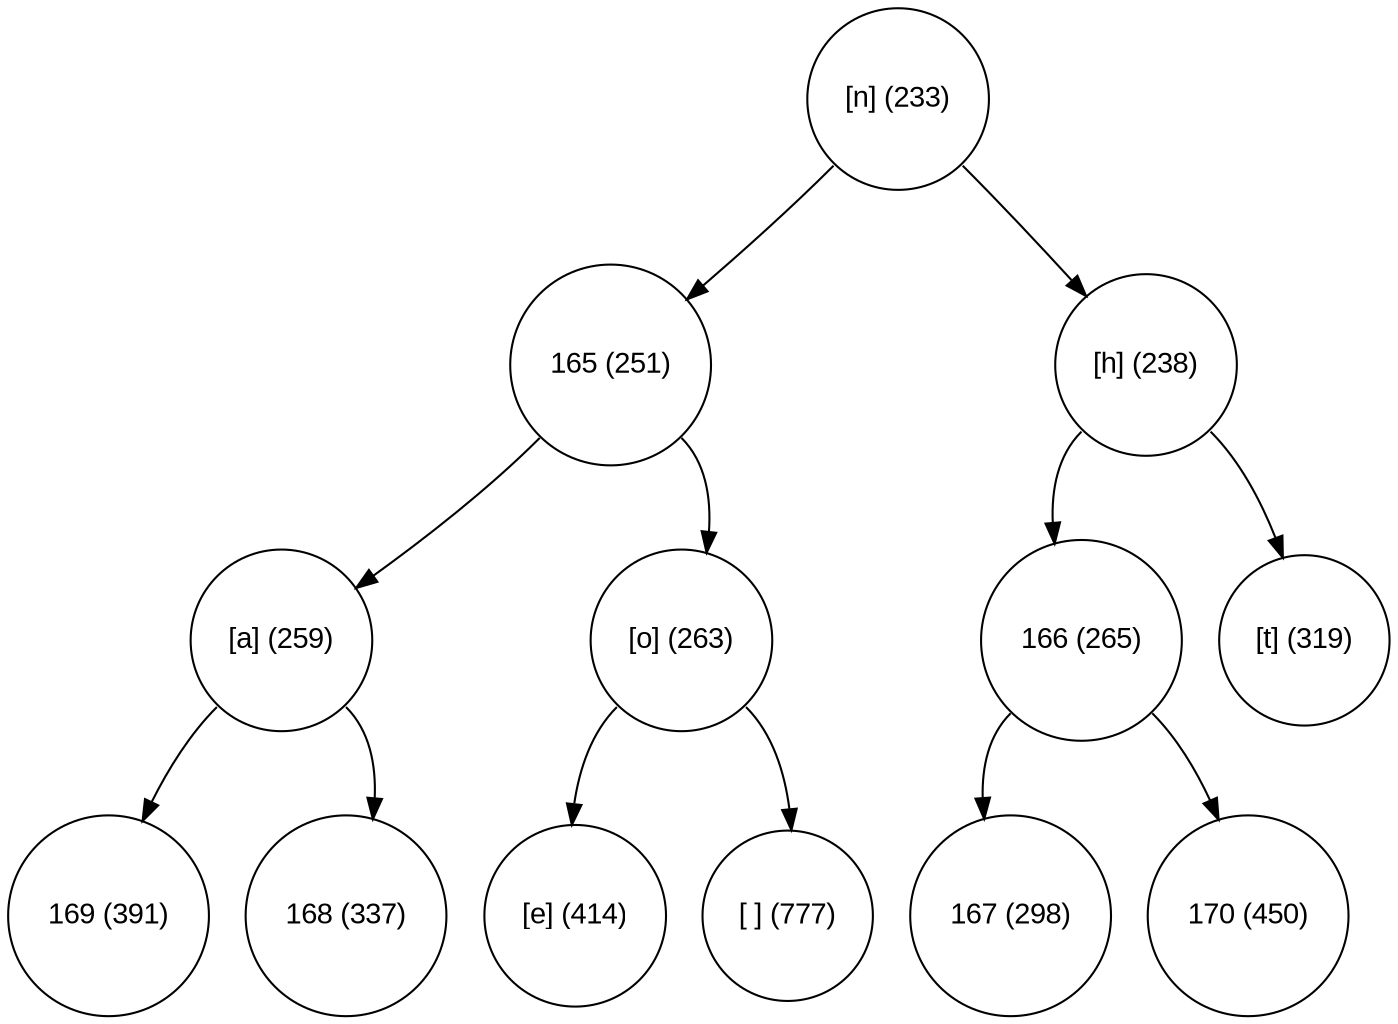 digraph move_up {
	node [fontname="Arial", shape="circle", width=0.5]; 

	0 [label = "[n] (233)"];
	0:sw -> 1;
	1 [label = "165 (251)"];
	1:sw -> 3;
	3 [label = "[a] (259)"];
	3:sw -> 7;
	7 [label = "169 (391)"];
	3:se -> 8;
	8 [label = "168 (337)"];
	1:se -> 4;
	4 [label = "[o] (263)"];
	4:sw -> 9;
	9 [label = "[e] (414)"];
	4:se -> 10;
	10 [label = "[ ] (777)"];
	0:se -> 2;
	2 [label = "[h] (238)"];
	2:sw -> 5;
	5 [label = "166 (265)"];
	5:sw -> 11;
	11 [label = "167 (298)"];
	5:se -> 12;
	12 [label = "170 (450)"];
	2:se -> 6;
	6 [label = "[t] (319)"];
}
